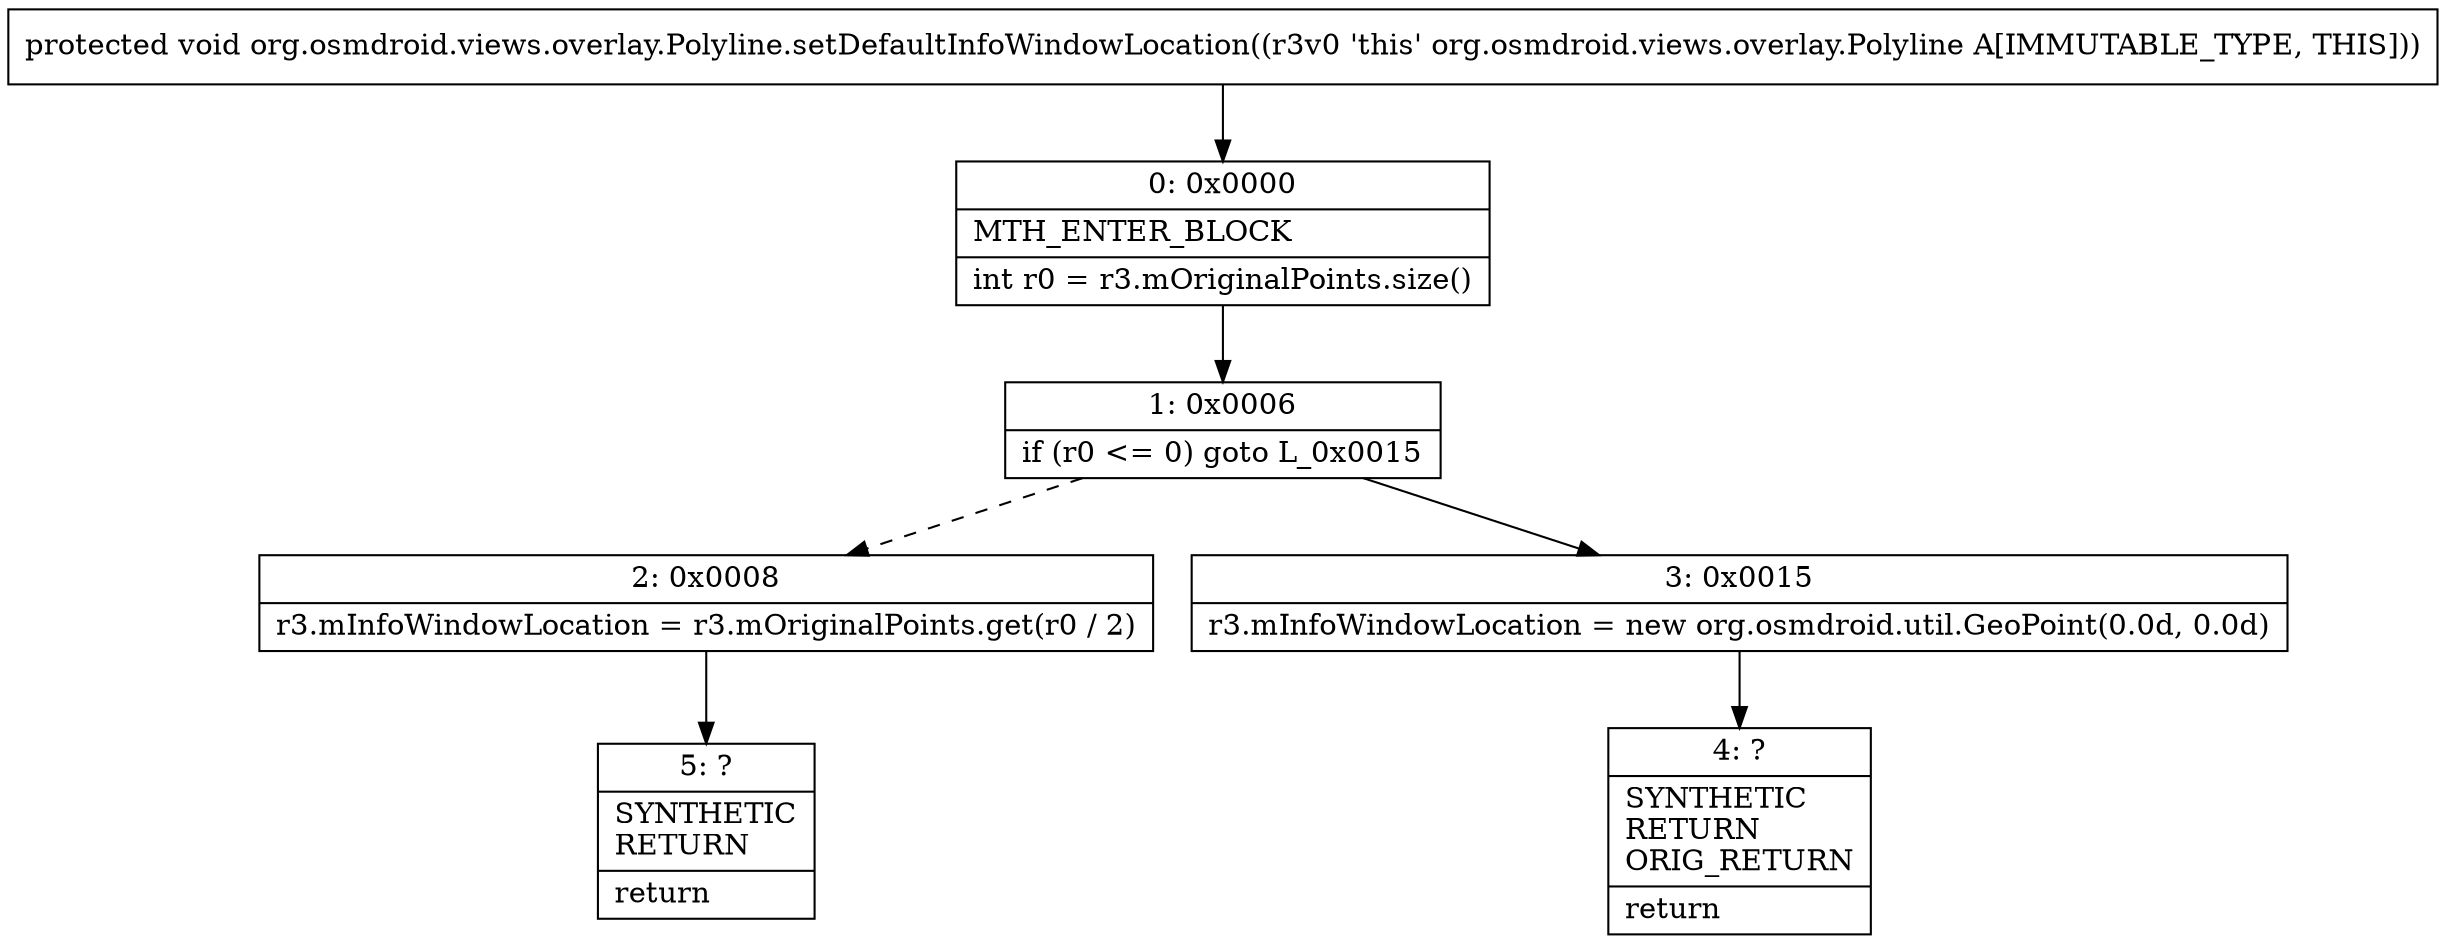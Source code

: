 digraph "CFG fororg.osmdroid.views.overlay.Polyline.setDefaultInfoWindowLocation()V" {
Node_0 [shape=record,label="{0\:\ 0x0000|MTH_ENTER_BLOCK\l|int r0 = r3.mOriginalPoints.size()\l}"];
Node_1 [shape=record,label="{1\:\ 0x0006|if (r0 \<= 0) goto L_0x0015\l}"];
Node_2 [shape=record,label="{2\:\ 0x0008|r3.mInfoWindowLocation = r3.mOriginalPoints.get(r0 \/ 2)\l}"];
Node_3 [shape=record,label="{3\:\ 0x0015|r3.mInfoWindowLocation = new org.osmdroid.util.GeoPoint(0.0d, 0.0d)\l}"];
Node_4 [shape=record,label="{4\:\ ?|SYNTHETIC\lRETURN\lORIG_RETURN\l|return\l}"];
Node_5 [shape=record,label="{5\:\ ?|SYNTHETIC\lRETURN\l|return\l}"];
MethodNode[shape=record,label="{protected void org.osmdroid.views.overlay.Polyline.setDefaultInfoWindowLocation((r3v0 'this' org.osmdroid.views.overlay.Polyline A[IMMUTABLE_TYPE, THIS])) }"];
MethodNode -> Node_0;
Node_0 -> Node_1;
Node_1 -> Node_2[style=dashed];
Node_1 -> Node_3;
Node_2 -> Node_5;
Node_3 -> Node_4;
}

